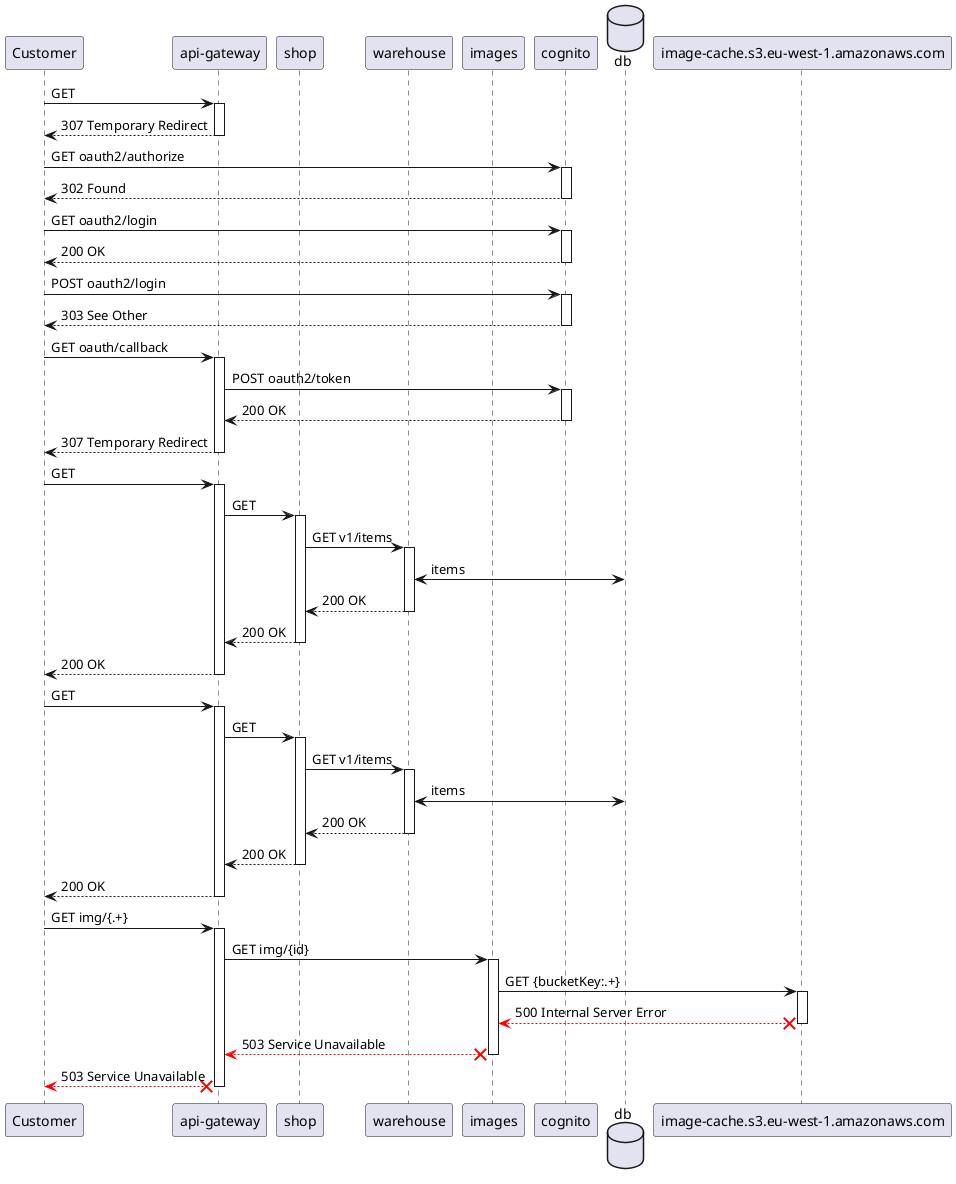 @startuml
participant "Customer"
participant "api-gateway"
participant "shop"
participant "warehouse"
participant "images"
participant "cognito"
database "db"
participant "image-cache.s3.eu-west-1.amazonaws.com"
"Customer" -> "api-gateway": GET
activate "api-gateway"

"api-gateway" --> "Customer": 307 Temporary Redirect
deactivate "api-gateway"
"Customer" -> "cognito": GET oauth2/authorize
activate "cognito"

"cognito" --> "Customer": 302 Found
deactivate "cognito"
"Customer" -> "cognito": GET oauth2/login
activate "cognito"

"cognito" --> "Customer": 200 OK
deactivate "cognito"
"Customer" -> "cognito": POST oauth2/login
activate "cognito"

"cognito" --> "Customer": 303 See Other
deactivate "cognito"
"Customer" -> "api-gateway": GET oauth/callback
activate "api-gateway"
"api-gateway" -> "cognito": POST oauth2/token
activate "cognito"

"cognito" --> "api-gateway": 200 OK
deactivate "cognito"
"api-gateway" --> "Customer": 307 Temporary Redirect
deactivate "api-gateway"
"Customer" -> "api-gateway": GET
activate "api-gateway"
"api-gateway" -> "shop": GET 
activate "shop"
"shop" -> "warehouse": GET v1/items
activate "warehouse"
"warehouse" <-> "db": items
"warehouse" --> "shop": 200 OK
deactivate "warehouse"
"shop" --> "api-gateway": 200 OK
deactivate "shop"
"api-gateway" --> "Customer": 200 OK
deactivate "api-gateway"
"Customer" -> "api-gateway": GET
activate "api-gateway"
"api-gateway" -> "shop": GET 
activate "shop"
"shop" -> "warehouse": GET v1/items
activate "warehouse"
"warehouse" <-> "db": items
"warehouse" --> "shop": 200 OK
deactivate "warehouse"
"shop" --> "api-gateway": 200 OK
deactivate "shop"
"api-gateway" --> "Customer": 200 OK
deactivate "api-gateway"
"Customer" -> "api-gateway": GET img/{.+}
activate "api-gateway"
"api-gateway" -> "images": GET img/{id}
activate "images"
"images" -> "image-cache.s3.eu-west-1.amazonaws.com": GET {bucketKey:.+}
activate "image-cache.s3.eu-west-1.amazonaws.com"

"image-cache.s3.eu-west-1.amazonaws.com" X[#red]--> "images": 500 Internal Server Error
deactivate "image-cache.s3.eu-west-1.amazonaws.com"
"images" X[#red]--> "api-gateway": 503 Service Unavailable
deactivate "images"
"api-gateway" X[#red]--> "Customer": 503 Service Unavailable
deactivate "api-gateway"
@enduml
